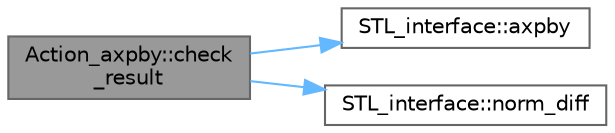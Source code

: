 digraph "Action_axpby::check_result"
{
 // LATEX_PDF_SIZE
  bgcolor="transparent";
  edge [fontname=Helvetica,fontsize=10,labelfontname=Helvetica,labelfontsize=10];
  node [fontname=Helvetica,fontsize=10,shape=box,height=0.2,width=0.4];
  rankdir="LR";
  Node1 [id="Node000001",label="Action_axpby::check\l_result",height=0.2,width=0.4,color="gray40", fillcolor="grey60", style="filled", fontcolor="black",tooltip=" "];
  Node1 -> Node2 [id="edge3_Node000001_Node000002",color="steelblue1",style="solid",tooltip=" "];
  Node2 [id="Node000002",label="STL_interface::axpby",height=0.2,width=0.4,color="grey40", fillcolor="white", style="filled",URL="$class_s_t_l__interface.html#a952aa772e33d8d3f0517b57bd59bb6ab",tooltip=" "];
  Node1 -> Node3 [id="edge4_Node000001_Node000003",color="steelblue1",style="solid",tooltip=" "];
  Node3 [id="Node000003",label="STL_interface::norm_diff",height=0.2,width=0.4,color="grey40", fillcolor="white", style="filled",URL="$class_s_t_l__interface.html#ae22df884fd2657f82119665d11ba07e4",tooltip=" "];
}
